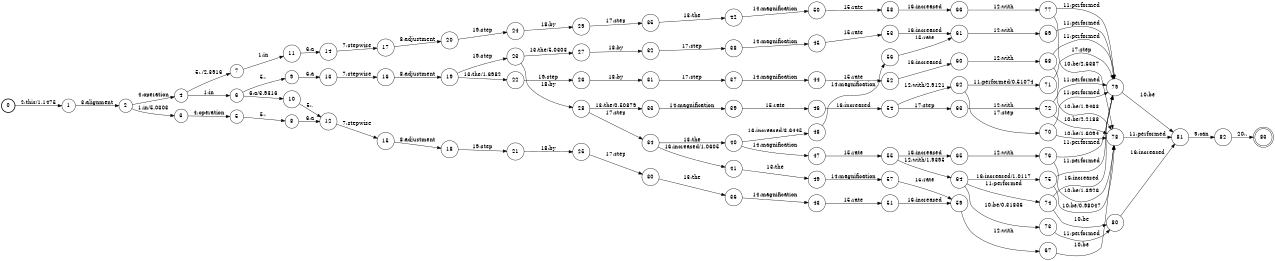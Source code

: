 digraph FST {
rankdir = LR;
size = "8.5,11";
label = "";
center = 1;
orientation = Portrait;
ranksep = "0.4";
nodesep = "0.25";
0 [label = "0", shape = circle, style = bold, fontsize = 14]
	0 -> 1 [label = "2:this/1.1475", fontsize = 14];
1 [label = "1", shape = circle, style = solid, fontsize = 14]
	1 -> 2 [label = "3:alignment", fontsize = 14];
2 [label = "2", shape = circle, style = solid, fontsize = 14]
	2 -> 3 [label = "1:in/5.0303", fontsize = 14];
	2 -> 4 [label = "4:operation", fontsize = 14];
3 [label = "3", shape = circle, style = solid, fontsize = 14]
	3 -> 5 [label = "4:operation", fontsize = 14];
4 [label = "4", shape = circle, style = solid, fontsize = 14]
	4 -> 6 [label = "1:in", fontsize = 14];
	4 -> 7 [label = "5:,/2.3916", fontsize = 14];
5 [label = "5", shape = circle, style = solid, fontsize = 14]
	5 -> 8 [label = "5:,", fontsize = 14];
6 [label = "6", shape = circle, style = solid, fontsize = 14]
	6 -> 9 [label = "5:,", fontsize = 14];
	6 -> 10 [label = "6:a/3.9316", fontsize = 14];
7 [label = "7", shape = circle, style = solid, fontsize = 14]
	7 -> 11 [label = "1:in", fontsize = 14];
8 [label = "8", shape = circle, style = solid, fontsize = 14]
	8 -> 12 [label = "6:a", fontsize = 14];
9 [label = "9", shape = circle, style = solid, fontsize = 14]
	9 -> 13 [label = "6:a", fontsize = 14];
10 [label = "10", shape = circle, style = solid, fontsize = 14]
	10 -> 12 [label = "5:,", fontsize = 14];
11 [label = "11", shape = circle, style = solid, fontsize = 14]
	11 -> 14 [label = "6:a", fontsize = 14];
12 [label = "12", shape = circle, style = solid, fontsize = 14]
	12 -> 15 [label = "7:stepwise", fontsize = 14];
13 [label = "13", shape = circle, style = solid, fontsize = 14]
	13 -> 16 [label = "7:stepwise", fontsize = 14];
14 [label = "14", shape = circle, style = solid, fontsize = 14]
	14 -> 17 [label = "7:stepwise", fontsize = 14];
15 [label = "15", shape = circle, style = solid, fontsize = 14]
	15 -> 18 [label = "8:adjustment", fontsize = 14];
16 [label = "16", shape = circle, style = solid, fontsize = 14]
	16 -> 19 [label = "8:adjustment", fontsize = 14];
17 [label = "17", shape = circle, style = solid, fontsize = 14]
	17 -> 20 [label = "8:adjustment", fontsize = 14];
18 [label = "18", shape = circle, style = solid, fontsize = 14]
	18 -> 21 [label = "19:step", fontsize = 14];
19 [label = "19", shape = circle, style = solid, fontsize = 14]
	19 -> 22 [label = "13:the/1.6982", fontsize = 14];
	19 -> 23 [label = "19:step", fontsize = 14];
20 [label = "20", shape = circle, style = solid, fontsize = 14]
	20 -> 24 [label = "19:step", fontsize = 14];
21 [label = "21", shape = circle, style = solid, fontsize = 14]
	21 -> 25 [label = "18:by", fontsize = 14];
22 [label = "22", shape = circle, style = solid, fontsize = 14]
	22 -> 26 [label = "19:step", fontsize = 14];
23 [label = "23", shape = circle, style = solid, fontsize = 14]
	23 -> 27 [label = "13:the/5.0303", fontsize = 14];
	23 -> 28 [label = "18:by", fontsize = 14];
24 [label = "24", shape = circle, style = solid, fontsize = 14]
	24 -> 29 [label = "18:by", fontsize = 14];
25 [label = "25", shape = circle, style = solid, fontsize = 14]
	25 -> 30 [label = "17:step", fontsize = 14];
26 [label = "26", shape = circle, style = solid, fontsize = 14]
	26 -> 31 [label = "18:by", fontsize = 14];
27 [label = "27", shape = circle, style = solid, fontsize = 14]
	27 -> 32 [label = "18:by", fontsize = 14];
28 [label = "28", shape = circle, style = solid, fontsize = 14]
	28 -> 33 [label = "13:the/0.50879", fontsize = 14];
	28 -> 34 [label = "17:step", fontsize = 14];
29 [label = "29", shape = circle, style = solid, fontsize = 14]
	29 -> 35 [label = "17:step", fontsize = 14];
30 [label = "30", shape = circle, style = solid, fontsize = 14]
	30 -> 36 [label = "13:the", fontsize = 14];
31 [label = "31", shape = circle, style = solid, fontsize = 14]
	31 -> 37 [label = "17:step", fontsize = 14];
32 [label = "32", shape = circle, style = solid, fontsize = 14]
	32 -> 38 [label = "17:step", fontsize = 14];
33 [label = "33", shape = circle, style = solid, fontsize = 14]
	33 -> 39 [label = "14:magnification", fontsize = 14];
34 [label = "34", shape = circle, style = solid, fontsize = 14]
	34 -> 40 [label = "13:the", fontsize = 14];
	34 -> 41 [label = "16:increased/1.0605", fontsize = 14];
35 [label = "35", shape = circle, style = solid, fontsize = 14]
	35 -> 42 [label = "13:the", fontsize = 14];
36 [label = "36", shape = circle, style = solid, fontsize = 14]
	36 -> 43 [label = "14:magnification", fontsize = 14];
37 [label = "37", shape = circle, style = solid, fontsize = 14]
	37 -> 44 [label = "14:magnification", fontsize = 14];
38 [label = "38", shape = circle, style = solid, fontsize = 14]
	38 -> 45 [label = "14:magnification", fontsize = 14];
39 [label = "39", shape = circle, style = solid, fontsize = 14]
	39 -> 46 [label = "15:rate", fontsize = 14];
40 [label = "40", shape = circle, style = solid, fontsize = 14]
	40 -> 47 [label = "14:magnification", fontsize = 14];
	40 -> 48 [label = "16:increased/3.6445", fontsize = 14];
41 [label = "41", shape = circle, style = solid, fontsize = 14]
	41 -> 49 [label = "13:the", fontsize = 14];
42 [label = "42", shape = circle, style = solid, fontsize = 14]
	42 -> 50 [label = "14:magnification", fontsize = 14];
43 [label = "43", shape = circle, style = solid, fontsize = 14]
	43 -> 51 [label = "15:rate", fontsize = 14];
44 [label = "44", shape = circle, style = solid, fontsize = 14]
	44 -> 52 [label = "15:rate", fontsize = 14];
45 [label = "45", shape = circle, style = solid, fontsize = 14]
	45 -> 53 [label = "15:rate", fontsize = 14];
46 [label = "46", shape = circle, style = solid, fontsize = 14]
	46 -> 54 [label = "16:increased", fontsize = 14];
47 [label = "47", shape = circle, style = solid, fontsize = 14]
	47 -> 55 [label = "15:rate", fontsize = 14];
48 [label = "48", shape = circle, style = solid, fontsize = 14]
	48 -> 56 [label = "14:magnification", fontsize = 14];
49 [label = "49", shape = circle, style = solid, fontsize = 14]
	49 -> 57 [label = "14:magnification", fontsize = 14];
50 [label = "50", shape = circle, style = solid, fontsize = 14]
	50 -> 58 [label = "15:rate", fontsize = 14];
51 [label = "51", shape = circle, style = solid, fontsize = 14]
	51 -> 59 [label = "16:increased", fontsize = 14];
52 [label = "52", shape = circle, style = solid, fontsize = 14]
	52 -> 60 [label = "16:increased", fontsize = 14];
53 [label = "53", shape = circle, style = solid, fontsize = 14]
	53 -> 61 [label = "16:increased", fontsize = 14];
54 [label = "54", shape = circle, style = solid, fontsize = 14]
	54 -> 62 [label = "12:with/2.9121", fontsize = 14];
	54 -> 63 [label = "17:step", fontsize = 14];
55 [label = "55", shape = circle, style = solid, fontsize = 14]
	55 -> 64 [label = "12:with/1.9395", fontsize = 14];
	55 -> 65 [label = "16:increased", fontsize = 14];
56 [label = "56", shape = circle, style = solid, fontsize = 14]
	56 -> 61 [label = "15:rate", fontsize = 14];
57 [label = "57", shape = circle, style = solid, fontsize = 14]
	57 -> 59 [label = "15:rate", fontsize = 14];
58 [label = "58", shape = circle, style = solid, fontsize = 14]
	58 -> 66 [label = "16:increased", fontsize = 14];
59 [label = "59", shape = circle, style = solid, fontsize = 14]
	59 -> 67 [label = "12:with", fontsize = 14];
60 [label = "60", shape = circle, style = solid, fontsize = 14]
	60 -> 68 [label = "12:with", fontsize = 14];
61 [label = "61", shape = circle, style = solid, fontsize = 14]
	61 -> 69 [label = "12:with", fontsize = 14];
62 [label = "62", shape = circle, style = solid, fontsize = 14]
	62 -> 71 [label = "11:performed/0.51074", fontsize = 14];
	62 -> 70 [label = "17:step", fontsize = 14];
63 [label = "63", shape = circle, style = solid, fontsize = 14]
	63 -> 72 [label = "12:with", fontsize = 14];
64 [label = "64", shape = circle, style = solid, fontsize = 14]
	64 -> 73 [label = "10:be/0.31836", fontsize = 14];
	64 -> 74 [label = "11:performed", fontsize = 14];
	64 -> 75 [label = "16:increased/1.0117", fontsize = 14];
65 [label = "65", shape = circle, style = solid, fontsize = 14]
	65 -> 76 [label = "12:with", fontsize = 14];
66 [label = "66", shape = circle, style = solid, fontsize = 14]
	66 -> 77 [label = "12:with", fontsize = 14];
67 [label = "67", shape = circle, style = solid, fontsize = 14]
	67 -> 78 [label = "10:be", fontsize = 14];
68 [label = "68", shape = circle, style = solid, fontsize = 14]
	68 -> 78 [label = "10:be/1.9463", fontsize = 14];
	68 -> 79 [label = "11:performed", fontsize = 14];
69 [label = "69", shape = circle, style = solid, fontsize = 14]
	69 -> 79 [label = "11:performed", fontsize = 14];
70 [label = "70", shape = circle, style = solid, fontsize = 14]
	70 -> 78 [label = "10:be/1.6094", fontsize = 14];
	70 -> 79 [label = "11:performed", fontsize = 14];
71 [label = "71", shape = circle, style = solid, fontsize = 14]
	71 -> 79 [label = "17:step", fontsize = 14];
72 [label = "72", shape = circle, style = solid, fontsize = 14]
	72 -> 78 [label = "10:be/2.2188", fontsize = 14];
	72 -> 79 [label = "11:performed", fontsize = 14];
73 [label = "73", shape = circle, style = solid, fontsize = 14]
	73 -> 80 [label = "11:performed", fontsize = 14];
74 [label = "74", shape = circle, style = solid, fontsize = 14]
	74 -> 80 [label = "10:be", fontsize = 14];
	74 -> 79 [label = "16:increased", fontsize = 14];
75 [label = "75", shape = circle, style = solid, fontsize = 14]
	75 -> 78 [label = "10:be/0.98047", fontsize = 14];
	75 -> 79 [label = "11:performed", fontsize = 14];
76 [label = "76", shape = circle, style = solid, fontsize = 14]
	76 -> 78 [label = "10:be/1.3926", fontsize = 14];
	76 -> 79 [label = "11:performed", fontsize = 14];
77 [label = "77", shape = circle, style = solid, fontsize = 14]
	77 -> 78 [label = "10:be/2.6387", fontsize = 14];
	77 -> 79 [label = "11:performed", fontsize = 14];
78 [label = "78", shape = circle, style = solid, fontsize = 14]
	78 -> 81 [label = "11:performed", fontsize = 14];
79 [label = "79", shape = circle, style = solid, fontsize = 14]
	79 -> 81 [label = "10:be", fontsize = 14];
80 [label = "80", shape = circle, style = solid, fontsize = 14]
	80 -> 81 [label = "16:increased", fontsize = 14];
81 [label = "81", shape = circle, style = solid, fontsize = 14]
	81 -> 82 [label = "9:can", fontsize = 14];
82 [label = "82", shape = circle, style = solid, fontsize = 14]
	82 -> 83 [label = "20:.", fontsize = 14];
83 [label = "83", shape = doublecircle, style = solid, fontsize = 14]
}
